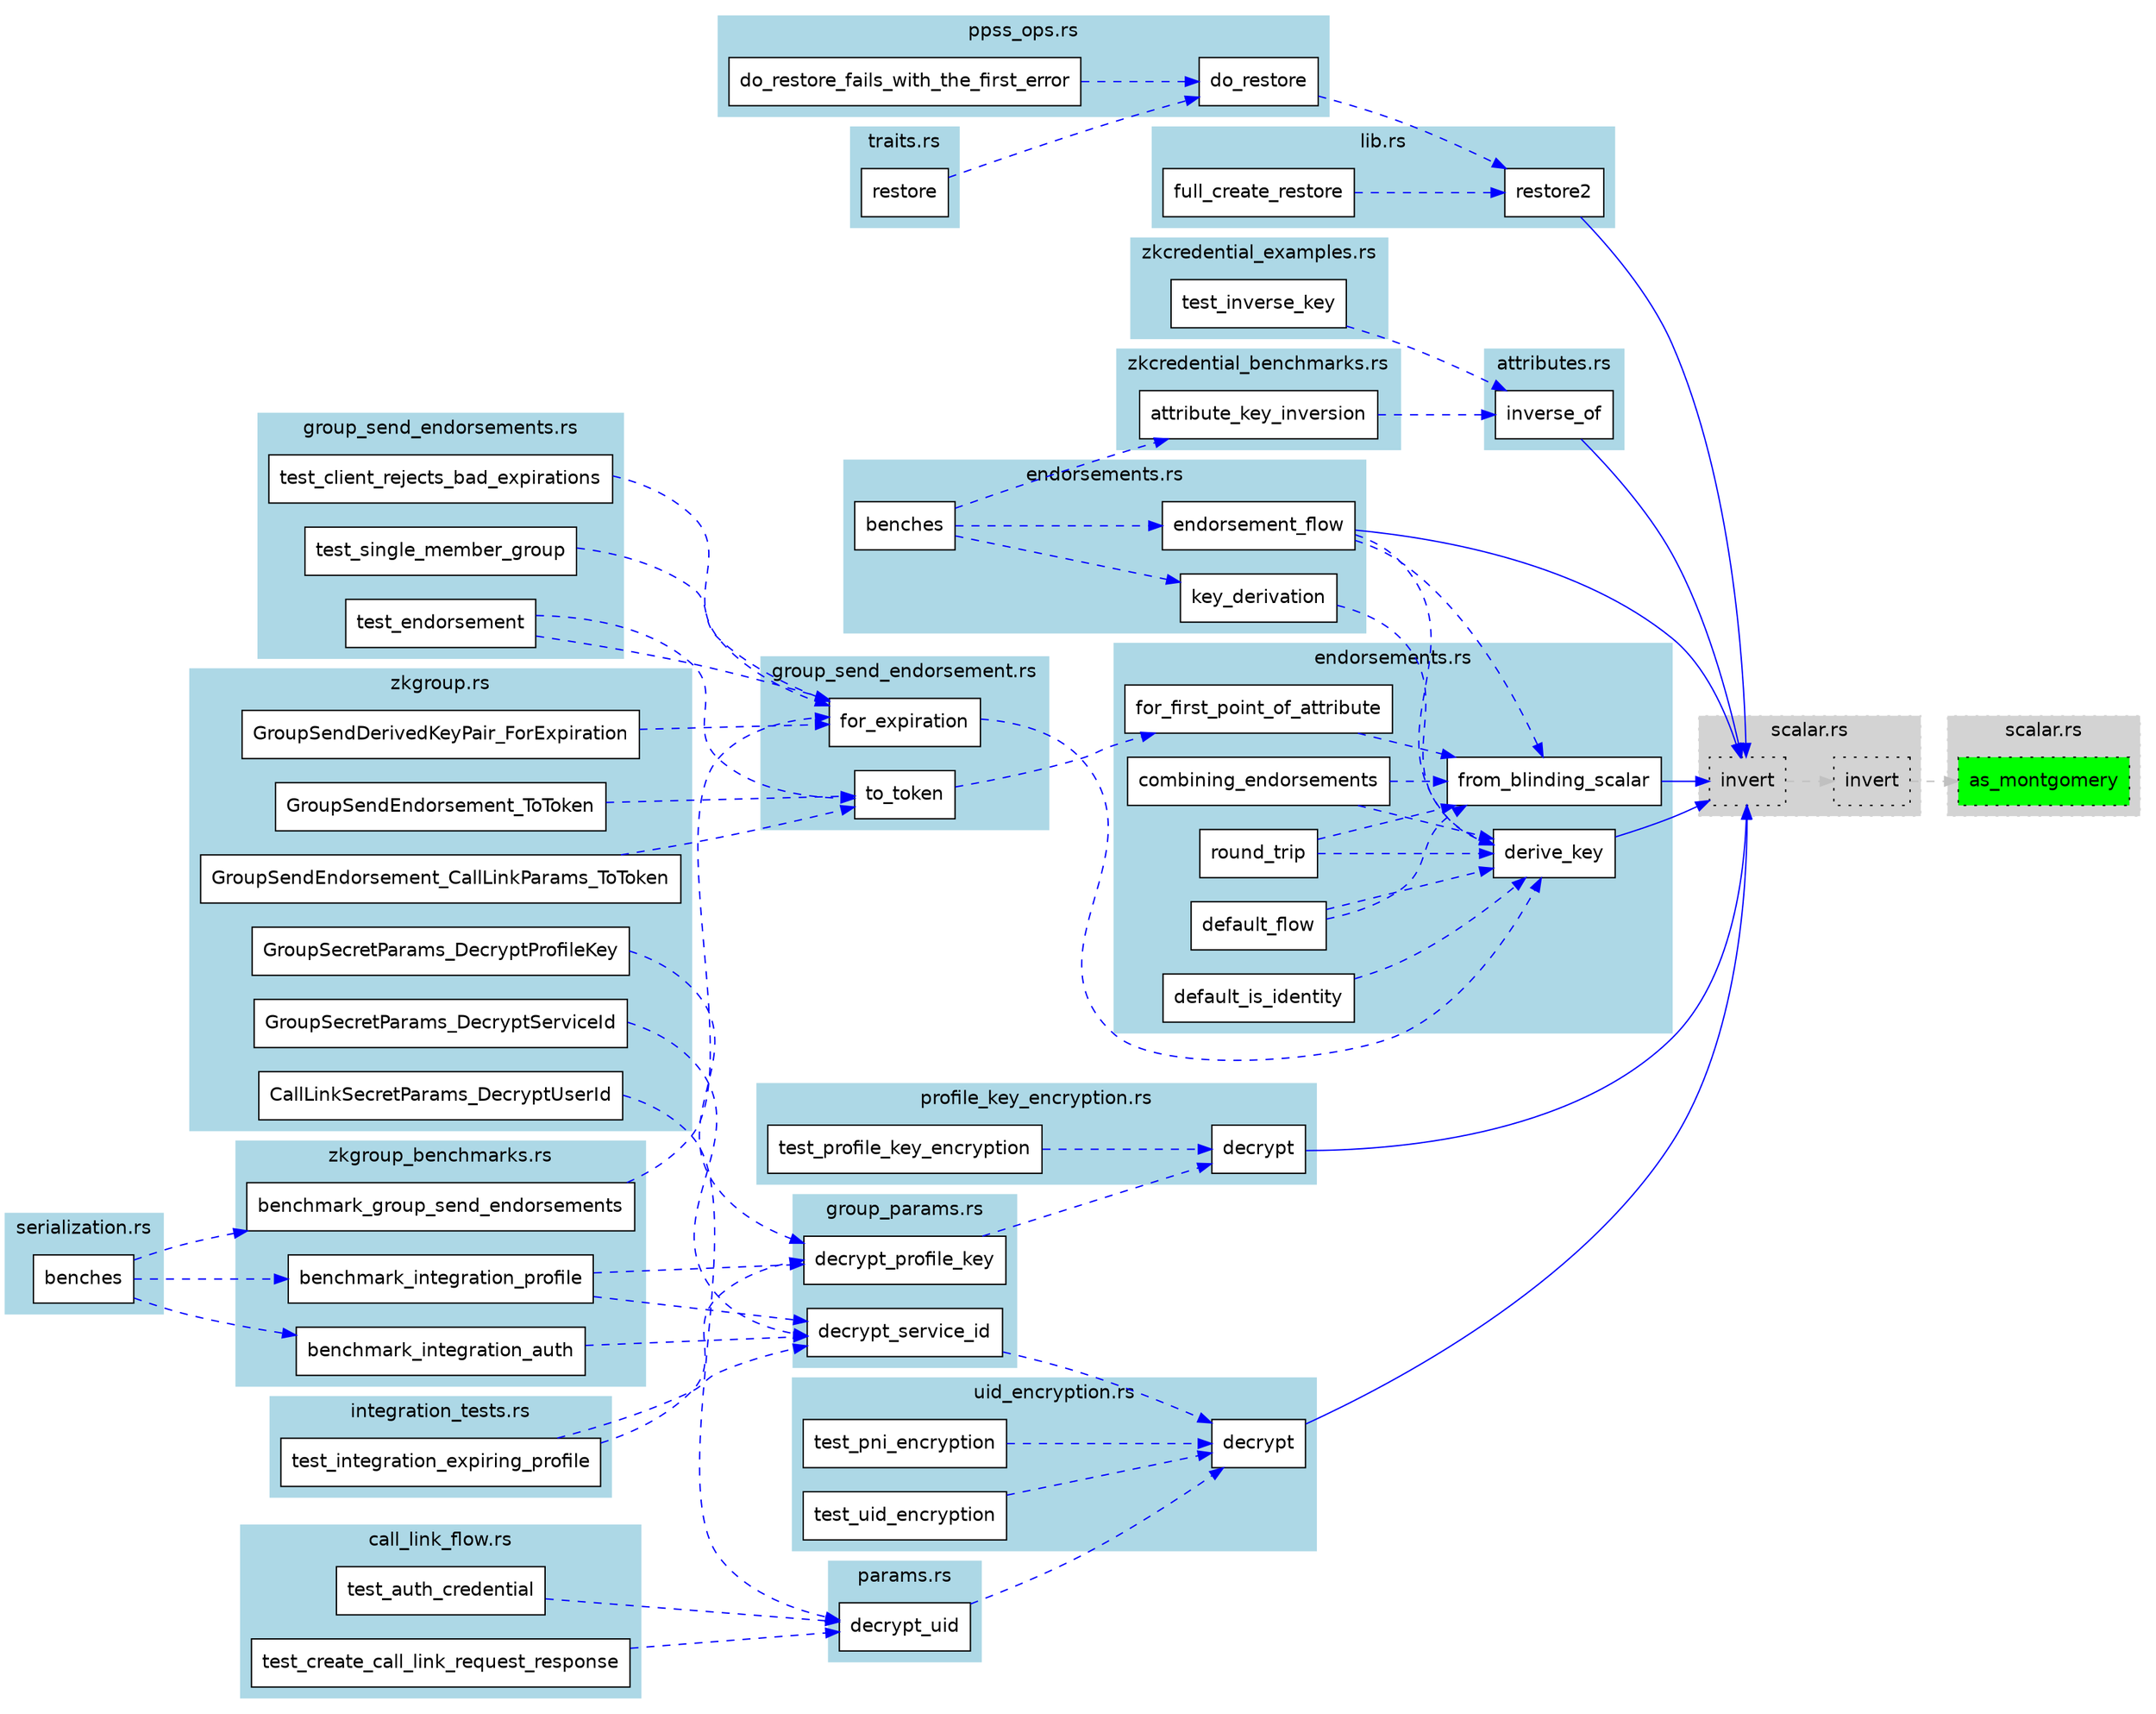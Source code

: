 digraph function_subgraph {
  rankdir=LR;
  node [shape=box, style=filled, fontname=Helvetica];
  edge [color=gray];

  subgraph cluster_0 {
    label = "scalar.rs";
    style=filled;
    color=lightgrey;
    style="filled,dotted";
    fontname=Helvetica;
    "rust-analyzer cargo curve25519-dalek 4.1.3 backend/serial/u64/scalar/impl#[Scalar52]as_montgomery()." [label="as_montgomery", tooltip="    pub fn as_montgomery(&self) -> Scalar52 {         Scalar52::montgomery_mul(self, &constants::RR)     }", fillcolor=green, style="filled,dotted"]
  }
  subgraph cluster_1 {
    label = "scalar.rs";
    style=filled;
    color=lightgrey;
    style="filled,dotted";
    fontname=Helvetica;
    "rust-analyzer cargo curve25519-dalek 4.1.3 scalar/impl#[Scalar]invert()." [label="invert", tooltip="    pub fn invert(&self) -> Scalar {         self.unpack().invert().pack()     }", fillcolor=lightgray, style="filled,dotted"]
    "rust-analyzer cargo curve25519-dalek 4.1.3 scalar/impl#[`backend::serial::u64::scalar::Scalar52`]invert()." [label="invert", tooltip="    pub fn invert(&self) -> UnpackedScalar {         self.as_montgomery().montgomery_invert().from_montgomery()     }", fillcolor=lightgray, style="filled,dotted"]
  }
  subgraph cluster_2 {
    label = "zkgroup.rs";
    style=filled;
    color=lightblue;
    fontname=Helvetica;
    "rust-analyzer cargo libsignal-bridge 0.1.0 zkgroup/GroupSendEndorsement_CallLinkParams_ToToken()." [label="GroupSendEndorsement_CallLinkParams_ToToken", tooltip="fn GroupSendEndorsement_CallLinkParams_ToToken(     endorsement: &[u8],     call_link_secret_params_serialized: &[u8], ) -> Vec<u8> {     let call_link_params =         zkgroup::deserialize::<CallLink...", fillcolor=white, style="filled"]
    "rust-analyzer cargo libsignal-bridge 0.1.0 zkgroup/GroupSecretParams_DecryptServiceId()." [label="GroupSecretParams_DecryptServiceId", tooltip="fn GroupSecretParams_DecryptServiceId(     params: Serialized<GroupSecretParams>,     ciphertext: Serialized<UuidCiphertext>, ) -> Result<ServiceId, ZkGroupVerificationFailure> {     params.decrypt_se...", fillcolor=white, style="filled"]
    "rust-analyzer cargo libsignal-bridge 0.1.0 zkgroup/GroupSendDerivedKeyPair_ForExpiration()." [label="GroupSendDerivedKeyPair_ForExpiration", tooltip="fn GroupSendDerivedKeyPair_ForExpiration(     expiration: Timestamp,     server_params: &ServerSecretParams, ) -> Vec<u8> {     zkgroup::serialize(&GroupSendDerivedKeyPair::for_expiration(         exp...", fillcolor=white, style="filled"]
    "rust-analyzer cargo libsignal-bridge 0.1.0 zkgroup/GroupSecretParams_DecryptProfileKey()." [label="GroupSecretParams_DecryptProfileKey", tooltip="fn GroupSecretParams_DecryptProfileKey(     params: Serialized<GroupSecretParams>,     profile_key: Serialized<ProfileKeyCiphertext>,     user_id: Aci, ) -> Result<Serialized<ProfileKey>, ZkGroupVerif...", fillcolor=white, style="filled"]
    "rust-analyzer cargo libsignal-bridge 0.1.0 zkgroup/CallLinkSecretParams_DecryptUserId()." [label="CallLinkSecretParams_DecryptUserId", tooltip="fn CallLinkSecretParams_DecryptUserId(     params_bytes: &[u8],     user_id: Serialized<UuidCiphertext>, ) -> Result<Aci, ZkGroupVerificationFailure> {     let params = zkgroup::deserialize::<CallLink...", fillcolor=white, style="filled"]
    "rust-analyzer cargo libsignal-bridge 0.1.0 zkgroup/GroupSendEndorsement_ToToken()." [label="GroupSendEndorsement_ToToken", tooltip="fn GroupSendEndorsement_ToToken(     endorsement: &[u8],     group_params: Serialized<GroupSecretParams>, ) -> Vec<u8> {     let endorsement = zkgroup::deserialize::<GroupSendEndorsement>(endorsement)...", fillcolor=white, style="filled"]
  }
  subgraph cluster_3 {
    label = "ppss_ops.rs";
    style=filled;
    color=lightblue;
    fontname=Helvetica;
    "rust-analyzer cargo libsignal-net 0.1.0 svrb/ppss_ops/do_restore()." [label="do_restore", tooltip="pub async fn do_restore<Env: PpssSetup>(     connect_results: impl IntoConnectionResults,     password: &[u8], ) -> Result<Secret, Error> {     let mut rng = OsRng.unwrap_err();     let ConnectionCont...", fillcolor=white, style="filled"]
    "rust-analyzer cargo libsignal-net 0.1.0 svrb/ppss_ops/test/do_restore_fails_with_the_first_error()." [label="do_restore_fails_with_the_first_error", tooltip="    async fn do_restore_fails_with_the_first_error() {         let result = do_restore::<TestEnv>(NotConnectedResults, b' ' ).await;         assert_matches!(result, Err(crate::svrb::Error::ConnectionT...", fillcolor=white, style="filled"]
  }
  subgraph cluster_4 {
    label = "traits.rs";
    style=filled;
    color=lightblue;
    fontname=Helvetica;
    "rust-analyzer cargo libsignal-net 0.1.0 svrb/traits/impl#[T][Restore]restore()." [label="restore", tooltip="    async fn restore(&self, password: &[u8]) -> Result<Secret, Error> {         ppss_ops::do_restore::<T::Env>(self.connect().await, password).await     }", fillcolor=white, style="filled"]
  }
  subgraph cluster_5 {
    label = "lib.rs";
    style=filled;
    color=lightblue;
    fontname=Helvetica;
    "rust-analyzer cargo libsignal-svrb 0.1.0 test/full_create_restore()." [label="full_create_restore", tooltip="    fn full_create_restore() {         let mut rng = OsRng.unwrap_err();         let server_ids = vec![1u64, 2u64, 3u64];         let mut servers = server_ids             .iter()             .map(|_| ...", fillcolor=white, style="filled"]
    "rust-analyzer cargo libsignal-svrb 0.1.0 impl#[`Restore1<'a>`]restore2()." [label="restore2", tooltip="    pub fn restore2<R: Rng + CryptoRng>(         self,         responses1_bytes: &[Vec<u8>],         handshake_hashes: &[&[u8]],         rng: &mut R,     ) -> Result<Restore2<'a>, Error> {         if ...", fillcolor=white, style="filled"]
  }
  subgraph cluster_6 {
    label = "endorsements.rs";
    style=filled;
    color=lightblue;
    fontname=Helvetica;
    "rust-analyzer cargo zkcredential 0.1.0 benches()." [label="benches", tooltip="criterion_group!(benches, endorsement_flow, key_derivation); criterion_main!(benches);", fillcolor=white, style="filled"]
    "rust-analyzer cargo zkcredential 0.1.0 key_derivation()." [label="key_derivation", tooltip="fn key_derivation(c: &mut Criterion) {     let root_key = ServerRootKeyPair::generate([42; RANDOMNESS_LEN]);      let mut info_sho = poksho::ShoHmacSha256::new(b' ExampleEndorsements' );     info_sho....", fillcolor=white, style="filled"]
    "rust-analyzer cargo zkcredential 0.1.0 endorsement_flow()." [label="endorsement_flow", tooltip="fn endorsement_flow(c: &mut Criterion) {     let mut group = c.benchmark_group(' endorsements' );      let mut input_sho = poksho::ShoSha256::new(b' test' );     let inputs: Vec<RistrettoPoint> = (0.....", fillcolor=white, style="filled"]
  }
  subgraph cluster_7 {
    label = "zkcredential_benchmarks.rs";
    style=filled;
    color=lightblue;
    fontname=Helvetica;
    "rust-analyzer cargo zkcredential 0.1.0 attribute_key_inversion()." [label="attribute_key_inversion", tooltip="fn attribute_key_inversion(c: &mut Criterion) {     let mut sho = poksho::ShoSha256::new(b' test' );     let key_pair = KeyPair::<ExampleDomain>::derive_from(&mut sho);      c.bench_function(' KeyPair...", fillcolor=white, style="filled"]
  }
  subgraph cluster_8 {
    label = "attributes.rs";
    style=filled;
    color=lightblue;
    fontname=Helvetica;
    "rust-analyzer cargo zkcredential 0.1.0 attributes/impl#[`KeyPair<D>`]inverse_of()." [label="inverse_of", tooltip="    pub fn inverse_of<D2: Domain>(other: &KeyPair<D2>) -> Self {         assert_ne!(             D::ID,             D2::ID,             ' You must provide a new domain for an inverse key'          ); ...", fillcolor=white, style="filled"]
  }
  subgraph cluster_9 {
    label = "endorsements.rs";
    style=filled;
    color=lightblue;
    fontname=Helvetica;
    "rust-analyzer cargo zkcredential 0.1.0 endorsements/impl#[ClientDecryptionKey]from_blinding_scalar()." [label="from_blinding_scalar", tooltip="    pub fn from_blinding_scalar(scalar: Scalar) -> Self {         Self {             a_inv: scalar.invert(),         }     }", fillcolor=white, style="filled"]
    "rust-analyzer cargo zkcredential 0.1.0 endorsements/tests/round_trip()." [label="round_trip", tooltip="        fn round_trip<T: Serialize + for<'a> Deserialize<'a> + PartialDefault>(             value: &T,             expected_len: usize,         ) {             let bincode_options = bincode::DefaultOp...", fillcolor=white, style="filled"]
    "rust-analyzer cargo zkcredential 0.1.0 endorsements/tests/default_is_identity()." [label="default_is_identity", tooltip="    fn default_is_identity() {         assert_eq!(Endorsement::combine([]).R, Endorsement::default().R);          let mut input_sho = poksho::ShoSha256::new(b' test' );         let root_key = ServerRo...", fillcolor=white, style="filled"]
    "rust-analyzer cargo zkcredential 0.1.0 endorsements/tests/default_flow()." [label="default_flow", tooltip="    fn default_flow() {         let mut input_sho = poksho::ShoSha256::new(b' test' );         let root_key = ServerRootKeyPair::generate([42; RANDOMNESS_LEN]);          // Client          let client_...", fillcolor=white, style="filled"]
    "rust-analyzer cargo zkcredential 0.1.0 endorsements/impl#[ServerRootKeyPair]derive_key()." [label="derive_key", tooltip="    pub fn derive_key(&self, mut tag_info: impl ShoApi) -> ServerDerivedKeyPair {         let t = tag_info.get_scalar();         ServerDerivedKeyPair {             sk_prime: (self.sk + t).invert(),   ...", fillcolor=white, style="filled"]
    "rust-analyzer cargo zkcredential 0.1.0 endorsements/tests/combining_endorsements()." [label="combining_endorsements", tooltip="    fn combining_endorsements() {         let mut input_sho = poksho::ShoSha256::new(b' test' );         let root_key = ServerRootKeyPair::generate([42; RANDOMNESS_LEN]);          // Client          l...", fillcolor=white, style="filled"]
    "rust-analyzer cargo zkcredential 0.1.0 endorsements/impl#[ClientDecryptionKey]for_first_point_of_attribute()." [label="for_first_point_of_attribute", tooltip="    pub fn for_first_point_of_attribute<D>(key_pair: &crate::attributes::KeyPair<D>) -> Self {         Self::from_blinding_scalar(key_pair.a1)     }", fillcolor=white, style="filled"]
  }
  subgraph cluster_10 {
    label = "serialization.rs";
    style=filled;
    color=lightblue;
    fontname=Helvetica;
    "rust-analyzer cargo zkgroup 0.9.0 benches()." [label="benches", tooltip="criterion_group!(benches, bench_server_param_serialization,); criterion_main!(benches);", fillcolor=white, style="filled"]
  }
  subgraph cluster_11 {
    label = "zkgroup_benchmarks.rs";
    style=filled;
    color=lightblue;
    fontname=Helvetica;
    "rust-analyzer cargo zkgroup 0.9.0 benchmark_integration_profile()." [label="benchmark_integration_profile", tooltip="pub fn benchmark_integration_profile(c: &mut Criterion) {     // SERVER     let server_secret_params = zkgroup::ServerSecretParams::generate(zkgroup::TEST_ARRAY_32);     let server_public_params = ser...", fillcolor=white, style="filled"]
    "rust-analyzer cargo zkgroup 0.9.0 benchmark_group_send_endorsements()." [label="benchmark_group_send_endorsements", tooltip="pub fn benchmark_group_send_endorsements(c: &mut Criterion) {     const DAY_ALIGNED_TIMESTAMP: zkgroup::Timestamp =         zkgroup::Timestamp::from_epoch_seconds(1681344000); // 2023-04-13 00:00:00 U...", fillcolor=white, style="filled"]
    "rust-analyzer cargo zkgroup 0.9.0 benchmark_integration_auth()." [label="benchmark_integration_auth", tooltip="fn benchmark_integration_auth(c: &mut Criterion) {     let server_secret_params = zkgroup::ServerSecretParams::generate(zkgroup::TEST_ARRAY_32);     let server_public_params = server_secret_params.get...", fillcolor=white, style="filled"]
  }
  subgraph cluster_12 {
    label = "params.rs";
    style=filled;
    color=lightblue;
    fontname=Helvetica;
    "rust-analyzer cargo zkgroup 0.9.0 api/call_links/params/impl#[CallLinkSecretParams]decrypt_uid()." [label="decrypt_uid", tooltip="    pub fn decrypt_uid(         &self,         ciphertext: api::groups::UuidCiphertext,     ) -> Result<libsignal_core::Aci, ZkGroupVerificationFailure> {         let uid = crypto::uid_encryption::Uid...", fillcolor=white, style="filled"]
  }
  subgraph cluster_13 {
    label = "group_params.rs";
    style=filled;
    color=lightblue;
    fontname=Helvetica;
    "rust-analyzer cargo zkgroup 0.9.0 api/groups/group_params/impl#[GroupSecretParams]decrypt_profile_key()." [label="decrypt_profile_key", tooltip="    pub fn decrypt_profile_key(         &self,         ciphertext: api::groups::ProfileKeyCiphertext,         user_id: libsignal_core::Aci,     ) -> Result<api::profiles::ProfileKey, ZkGroupVerificati...", fillcolor=white, style="filled"]
    "rust-analyzer cargo zkgroup 0.9.0 api/groups/group_params/impl#[GroupSecretParams]decrypt_service_id()." [label="decrypt_service_id", tooltip="    pub fn decrypt_service_id(         &self,         ciphertext: api::groups::UuidCiphertext,     ) -> Result<libsignal_core::ServiceId, ZkGroupVerificationFailure> {         crypto::uid_encryption::...", fillcolor=white, style="filled"]
  }
  subgraph cluster_14 {
    label = "group_send_endorsement.rs";
    style=filled;
    color=lightblue;
    fontname=Helvetica;
    "rust-analyzer cargo zkgroup 0.9.0 api/groups/group_send_endorsement/impl#[GroupSendDerivedKeyPair]for_expiration()." [label="for_expiration", tooltip="    pub fn for_expiration(         expiration: Timestamp,         root: impl AsRef<zkcredential::endorsements::ServerRootKeyPair>,     ) -> Self {         Self {             reserved: ReservedByte::de...", fillcolor=white, style="filled"]
    "rust-analyzer cargo zkgroup 0.9.0 api/groups/group_send_endorsement/impl#[GroupSendEndorsement]to_token()." [label="to_token", tooltip="    pub fn to_token<T: AsRef<uid_encryption::KeyPair>>(&self, key_pair: T) -> GroupSendToken {         let client_key =             zkcredential::endorsements::ClientDecryptionKey::for_first_point_of_...", fillcolor=white, style="filled"]
  }
  subgraph cluster_15 {
    label = "profile_key_encryption.rs";
    style=filled;
    color=lightblue;
    fontname=Helvetica;
    "rust-analyzer cargo zkgroup 0.9.0 crypto/profile_key_encryption/impl#[ProfileKeyEncryptionDomain]decrypt()." [label="decrypt", tooltip="    pub(crate) fn decrypt(         key_pair: &KeyPair,         ciphertext: &Ciphertext,         uid_bytes: UidBytes,     ) -> Result<profile_key_struct::ProfileKeyStruct, ZkGroupVerificationFailure> {...", fillcolor=white, style="filled"]
    "rust-analyzer cargo zkgroup 0.9.0 crypto/profile_key_encryption/tests/test_profile_key_encryption()." [label="test_profile_key_encryption", tooltip="    fn test_profile_key_encryption() {         let master_key = TEST_ARRAY_32_1;         let mut sho = Sho::new(b' Test_Profile_Key_Encryption' , &master_key);          //let system = SystemParams::ge...", fillcolor=white, style="filled"]
  }
  subgraph cluster_16 {
    label = "uid_encryption.rs";
    style=filled;
    color=lightblue;
    fontname=Helvetica;
    "rust-analyzer cargo zkgroup 0.9.0 crypto/uid_encryption/tests/test_uid_encryption()." [label="test_uid_encryption", tooltip="    fn test_uid_encryption() {         let master_key = TEST_ARRAY_32;         let mut sho = Sho::new(b' Test_Uid_Encryption' , &master_key);          //let system = SystemParams::generate();         ...", fillcolor=white, style="filled"]
    "rust-analyzer cargo zkgroup 0.9.0 crypto/uid_encryption/tests/test_pni_encryption()." [label="test_pni_encryption", tooltip="    fn test_pni_encryption() {         let mut sho = Sho::new(b' Test_Pni_Encryption' , &[]);         let key_pair = KeyPair::derive_from(sho.as_mut());          let pni = libsignal_core::Pni::from_uu...", fillcolor=white, style="filled"]
    "rust-analyzer cargo zkgroup 0.9.0 crypto/uid_encryption/impl#[UidEncryptionDomain]decrypt()." [label="decrypt", tooltip="    pub(crate) fn decrypt(         key_pair: &KeyPair,         ciphertext: &Ciphertext,     ) -> Result<libsignal_core::ServiceId, ZkGroupVerificationFailure> {         let M2 = key_pair             ....", fillcolor=white, style="filled"]
  }
  subgraph cluster_17 {
    label = "zkcredential_examples.rs";
    style=filled;
    color=lightblue;
    fontname=Helvetica;
    "rust-analyzer cargo zkgroup 0.9.0 crypto/zkcredential_examples/test_inverse_key()." [label="test_inverse_key", tooltip="fn test_inverse_key() {     let aci = libsignal_core::Aci::from_uuid_bytes(TEST_ARRAY_16);     let uid = UidStruct::from_service_id(aci.into());      let mut sho = Sho::new(b' test_inverse_key' , b' '...", fillcolor=white, style="filled"]
  }
  subgraph cluster_18 {
    label = "call_link_flow.rs";
    style=filled;
    color=lightblue;
    fontname=Helvetica;
    "rust-analyzer cargo zkgroup 0.9.0 test_create_call_link_request_response()." [label="test_create_call_link_request_response", tooltip="fn test_create_call_link_request_response() {     let randomness0: RandomnessBytes = [0x42u8; RANDOMNESS_LEN];     let randomness1: RandomnessBytes = [0x43u8; RANDOMNESS_LEN];     let randomness2: Ran...", fillcolor=white, style="filled"]
    "rust-analyzer cargo zkgroup 0.9.0 test_auth_credential()." [label="test_auth_credential", tooltip="fn test_auth_credential() {     let randomness1: RandomnessBytes = [0x43u8; RANDOMNESS_LEN];     let randomness2: RandomnessBytes = [0x44u8; RANDOMNESS_LEN];     let randomness3: RandomnessBytes = [0x...", fillcolor=white, style="filled"]
  }
  subgraph cluster_19 {
    label = "group_send_endorsements.rs";
    style=filled;
    color=lightblue;
    fontname=Helvetica;
    "rust-analyzer cargo zkgroup 0.9.0 test_endorsement()." [label="test_endorsement", tooltip="fn test_endorsement() {     let randomness1: RandomnessBytes = [0x43u8; RANDOMNESS_LEN];     let randomness2: RandomnessBytes = [0x44u8; RANDOMNESS_LEN];     let randomness3: RandomnessBytes = [0x45u8...", fillcolor=white, style="filled"]
    "rust-analyzer cargo zkgroup 0.9.0 test_single_member_group()." [label="test_single_member_group", tooltip="fn test_single_member_group() {     let randomness1: RandomnessBytes = [0x43u8; RANDOMNESS_LEN];     let randomness2: RandomnessBytes = [0x44u8; RANDOMNESS_LEN];     let randomness3: RandomnessBytes =...", fillcolor=white, style="filled"]
    "rust-analyzer cargo zkgroup 0.9.0 test_client_rejects_bad_expirations()." [label="test_client_rejects_bad_expirations", tooltip="fn test_client_rejects_bad_expirations() {     let randomness1: RandomnessBytes = [0x43u8; RANDOMNESS_LEN];     let randomness2: RandomnessBytes = [0x44u8; RANDOMNESS_LEN];     let randomness3: Random...", fillcolor=white, style="filled"]
  }
  subgraph cluster_20 {
    label = "integration_tests.rs";
    style=filled;
    color=lightblue;
    fontname=Helvetica;
    "rust-analyzer cargo zkgroup 0.9.0 test_integration_expiring_profile()." [label="test_integration_expiring_profile", tooltip="fn test_integration_expiring_profile() {     // SERVER     let server_secret_params = zkgroup::ServerSecretParams::generate(zkgroup::TEST_ARRAY_32);     let server_public_params = server_secret_params...", fillcolor=white, style="filled"]
  }

  "rust-analyzer cargo zkgroup 0.9.0 crypto/profile_key_encryption/impl#[ProfileKeyEncryptionDomain]decrypt()." -> "rust-analyzer cargo curve25519-dalek 4.1.3 scalar/impl#[Scalar]invert()." [color=blue]
  "rust-analyzer cargo zkcredential 0.1.0 benches()." -> "rust-analyzer cargo zkcredential 0.1.0 endorsement_flow()." [color=blue, style=dashed]
  "rust-analyzer cargo zkcredential 0.1.0 benches()." -> "rust-analyzer cargo zkcredential 0.1.0 key_derivation()." [color=blue, style=dashed]
  "rust-analyzer cargo zkcredential 0.1.0 benches()." -> "rust-analyzer cargo zkcredential 0.1.0 attribute_key_inversion()." [color=blue, style=dashed]
  "rust-analyzer cargo zkgroup 0.9.0 test_integration_expiring_profile()." -> "rust-analyzer cargo zkgroup 0.9.0 api/groups/group_params/impl#[GroupSecretParams]decrypt_profile_key()." [color=blue, style=dashed]
  "rust-analyzer cargo zkgroup 0.9.0 test_integration_expiring_profile()." -> "rust-analyzer cargo zkgroup 0.9.0 api/groups/group_params/impl#[GroupSecretParams]decrypt_service_id()." [color=blue, style=dashed]
  "rust-analyzer cargo zkcredential 0.1.0 attributes/impl#[`KeyPair<D>`]inverse_of()." -> "rust-analyzer cargo curve25519-dalek 4.1.3 scalar/impl#[Scalar]invert()." [color=blue]
  "rust-analyzer cargo zkcredential 0.1.0 endorsements/impl#[ClientDecryptionKey]from_blinding_scalar()." -> "rust-analyzer cargo curve25519-dalek 4.1.3 scalar/impl#[Scalar]invert()." [color=blue]
  "rust-analyzer cargo zkgroup 0.9.0 crypto/uid_encryption/tests/test_uid_encryption()." -> "rust-analyzer cargo zkgroup 0.9.0 crypto/uid_encryption/impl#[UidEncryptionDomain]decrypt()." [color=blue, style=dashed]
  "rust-analyzer cargo libsignal-svrb 0.1.0 test/full_create_restore()." -> "rust-analyzer cargo libsignal-svrb 0.1.0 impl#[`Restore1<'a>`]restore2()." [color=blue, style=dashed]
  "rust-analyzer cargo zkgroup 0.9.0 crypto/uid_encryption/tests/test_pni_encryption()." -> "rust-analyzer cargo zkgroup 0.9.0 crypto/uid_encryption/impl#[UidEncryptionDomain]decrypt()." [color=blue, style=dashed]
  "rust-analyzer cargo zkgroup 0.9.0 benches()." -> "rust-analyzer cargo zkgroup 0.9.0 benchmark_group_send_endorsements()." [color=blue, style=dashed]
  "rust-analyzer cargo zkgroup 0.9.0 benches()." -> "rust-analyzer cargo zkgroup 0.9.0 benchmark_integration_auth()." [color=blue, style=dashed]
  "rust-analyzer cargo zkgroup 0.9.0 benches()." -> "rust-analyzer cargo zkgroup 0.9.0 benchmark_integration_profile()." [color=blue, style=dashed]
  "rust-analyzer cargo zkgroup 0.9.0 test_endorsement()." -> "rust-analyzer cargo zkgroup 0.9.0 api/groups/group_send_endorsement/impl#[GroupSendDerivedKeyPair]for_expiration()." [color=blue, style=dashed]
  "rust-analyzer cargo zkgroup 0.9.0 test_endorsement()." -> "rust-analyzer cargo zkgroup 0.9.0 api/groups/group_send_endorsement/impl#[GroupSendEndorsement]to_token()." [color=blue, style=dashed]
  "rust-analyzer cargo zkgroup 0.9.0 test_single_member_group()." -> "rust-analyzer cargo zkgroup 0.9.0 api/groups/group_send_endorsement/impl#[GroupSendDerivedKeyPair]for_expiration()." [color=blue, style=dashed]
  "rust-analyzer cargo zkgroup 0.9.0 api/groups/group_send_endorsement/impl#[GroupSendDerivedKeyPair]for_expiration()." -> "rust-analyzer cargo zkcredential 0.1.0 endorsements/impl#[ServerRootKeyPair]derive_key()." [color=blue, style=dashed]
  "rust-analyzer cargo libsignal-svrb 0.1.0 impl#[`Restore1<'a>`]restore2()." -> "rust-analyzer cargo curve25519-dalek 4.1.3 scalar/impl#[Scalar]invert()." [color=blue]
  "rust-analyzer cargo zkgroup 0.9.0 crypto/uid_encryption/impl#[UidEncryptionDomain]decrypt()." -> "rust-analyzer cargo curve25519-dalek 4.1.3 scalar/impl#[Scalar]invert()." [color=blue]
  "rust-analyzer cargo zkgroup 0.9.0 test_create_call_link_request_response()." -> "rust-analyzer cargo zkgroup 0.9.0 api/call_links/params/impl#[CallLinkSecretParams]decrypt_uid()." [color=blue, style=dashed]
  "rust-analyzer cargo zkcredential 0.1.0 endorsements/tests/round_trip()." -> "rust-analyzer cargo zkcredential 0.1.0 endorsements/impl#[ClientDecryptionKey]from_blinding_scalar()." [color=blue, style=dashed]
  "rust-analyzer cargo zkcredential 0.1.0 endorsements/tests/round_trip()." -> "rust-analyzer cargo zkcredential 0.1.0 endorsements/impl#[ServerRootKeyPair]derive_key()." [color=blue, style=dashed]
  "rust-analyzer cargo libsignal-bridge 0.1.0 zkgroup/GroupSendEndorsement_CallLinkParams_ToToken()." -> "rust-analyzer cargo zkgroup 0.9.0 api/groups/group_send_endorsement/impl#[GroupSendEndorsement]to_token()." [color=blue, style=dashed]
  "rust-analyzer cargo zkcredential 0.1.0 endorsements/tests/default_is_identity()." -> "rust-analyzer cargo zkcredential 0.1.0 endorsements/impl#[ServerRootKeyPair]derive_key()." [color=blue, style=dashed]
  "rust-analyzer cargo libsignal-net 0.1.0 svrb/traits/impl#[T][Restore]restore()." -> "rust-analyzer cargo libsignal-net 0.1.0 svrb/ppss_ops/do_restore()." [color=blue, style=dashed]
  "rust-analyzer cargo libsignal-net 0.1.0 svrb/ppss_ops/do_restore()." -> "rust-analyzer cargo libsignal-svrb 0.1.0 impl#[`Restore1<'a>`]restore2()." [color=blue, style=dashed]
  "rust-analyzer cargo libsignal-bridge 0.1.0 zkgroup/GroupSecretParams_DecryptServiceId()." -> "rust-analyzer cargo zkgroup 0.9.0 api/groups/group_params/impl#[GroupSecretParams]decrypt_service_id()." [color=blue, style=dashed]
  "rust-analyzer cargo zkgroup 0.9.0 benchmark_integration_profile()." -> "rust-analyzer cargo zkgroup 0.9.0 api/groups/group_params/impl#[GroupSecretParams]decrypt_service_id()." [color=blue, style=dashed]
  "rust-analyzer cargo zkgroup 0.9.0 benchmark_integration_profile()." -> "rust-analyzer cargo zkgroup 0.9.0 api/groups/group_params/impl#[GroupSecretParams]decrypt_profile_key()." [color=blue, style=dashed]
  "rust-analyzer cargo curve25519-dalek 4.1.3 scalar/impl#[Scalar]invert()." -> "rust-analyzer cargo curve25519-dalek 4.1.3 scalar/impl#[`backend::serial::u64::scalar::Scalar52`]invert()." [color=gray, style=dashed]
  "rust-analyzer cargo zkgroup 0.9.0 benchmark_group_send_endorsements()." -> "rust-analyzer cargo zkgroup 0.9.0 api/groups/group_send_endorsement/impl#[GroupSendDerivedKeyPair]for_expiration()." [color=blue, style=dashed]
  "rust-analyzer cargo zkcredential 0.1.0 key_derivation()." -> "rust-analyzer cargo zkcredential 0.1.0 endorsements/impl#[ServerRootKeyPair]derive_key()." [color=blue, style=dashed]
  "rust-analyzer cargo zkgroup 0.9.0 crypto/zkcredential_examples/test_inverse_key()." -> "rust-analyzer cargo zkcredential 0.1.0 attributes/impl#[`KeyPair<D>`]inverse_of()." [color=blue, style=dashed]
  "rust-analyzer cargo zkcredential 0.1.0 endorsement_flow()." -> "rust-analyzer cargo zkcredential 0.1.0 endorsements/impl#[ClientDecryptionKey]from_blinding_scalar()." [color=blue, style=dashed]
  "rust-analyzer cargo zkcredential 0.1.0 endorsement_flow()." -> "rust-analyzer cargo zkcredential 0.1.0 endorsements/impl#[ServerRootKeyPair]derive_key()." [color=blue, style=dashed]
  "rust-analyzer cargo zkcredential 0.1.0 endorsement_flow()." -> "rust-analyzer cargo curve25519-dalek 4.1.3 scalar/impl#[Scalar]invert()." [color=blue]
  "rust-analyzer cargo zkgroup 0.9.0 test_auth_credential()." -> "rust-analyzer cargo zkgroup 0.9.0 api/call_links/params/impl#[CallLinkSecretParams]decrypt_uid()." [color=blue, style=dashed]
  "rust-analyzer cargo zkcredential 0.1.0 endorsements/tests/default_flow()." -> "rust-analyzer cargo zkcredential 0.1.0 endorsements/impl#[ServerRootKeyPair]derive_key()." [color=blue, style=dashed]
  "rust-analyzer cargo zkcredential 0.1.0 endorsements/tests/default_flow()." -> "rust-analyzer cargo zkcredential 0.1.0 endorsements/impl#[ClientDecryptionKey]from_blinding_scalar()." [color=blue, style=dashed]
  "rust-analyzer cargo libsignal-bridge 0.1.0 zkgroup/GroupSendDerivedKeyPair_ForExpiration()." -> "rust-analyzer cargo zkgroup 0.9.0 api/groups/group_send_endorsement/impl#[GroupSendDerivedKeyPair]for_expiration()." [color=blue, style=dashed]
  "rust-analyzer cargo curve25519-dalek 4.1.3 scalar/impl#[`backend::serial::u64::scalar::Scalar52`]invert()." -> "rust-analyzer cargo curve25519-dalek 4.1.3 backend/serial/u64/scalar/impl#[Scalar52]as_montgomery()." [color=gray, style=dashed]
  "rust-analyzer cargo zkgroup 0.9.0 test_client_rejects_bad_expirations()." -> "rust-analyzer cargo zkgroup 0.9.0 api/groups/group_send_endorsement/impl#[GroupSendDerivedKeyPair]for_expiration()." [color=blue, style=dashed]
  "rust-analyzer cargo zkgroup 0.9.0 crypto/profile_key_encryption/tests/test_profile_key_encryption()." -> "rust-analyzer cargo zkgroup 0.9.0 crypto/profile_key_encryption/impl#[ProfileKeyEncryptionDomain]decrypt()." [color=blue, style=dashed]
  "rust-analyzer cargo libsignal-net 0.1.0 svrb/ppss_ops/test/do_restore_fails_with_the_first_error()." -> "rust-analyzer cargo libsignal-net 0.1.0 svrb/ppss_ops/do_restore()." [color=blue, style=dashed]
  "rust-analyzer cargo zkgroup 0.9.0 api/groups/group_params/impl#[GroupSecretParams]decrypt_profile_key()." -> "rust-analyzer cargo zkgroup 0.9.0 crypto/profile_key_encryption/impl#[ProfileKeyEncryptionDomain]decrypt()." [color=blue, style=dashed]
  "rust-analyzer cargo zkcredential 0.1.0 endorsements/impl#[ServerRootKeyPair]derive_key()." -> "rust-analyzer cargo curve25519-dalek 4.1.3 scalar/impl#[Scalar]invert()." [color=blue]
  "rust-analyzer cargo zkcredential 0.1.0 attribute_key_inversion()." -> "rust-analyzer cargo zkcredential 0.1.0 attributes/impl#[`KeyPair<D>`]inverse_of()." [color=blue, style=dashed]
  "rust-analyzer cargo libsignal-bridge 0.1.0 zkgroup/GroupSecretParams_DecryptProfileKey()." -> "rust-analyzer cargo zkgroup 0.9.0 api/groups/group_params/impl#[GroupSecretParams]decrypt_profile_key()." [color=blue, style=dashed]
  "rust-analyzer cargo libsignal-bridge 0.1.0 zkgroup/CallLinkSecretParams_DecryptUserId()." -> "rust-analyzer cargo zkgroup 0.9.0 api/call_links/params/impl#[CallLinkSecretParams]decrypt_uid()." [color=blue, style=dashed]
  "rust-analyzer cargo zkgroup 0.9.0 api/groups/group_params/impl#[GroupSecretParams]decrypt_service_id()." -> "rust-analyzer cargo zkgroup 0.9.0 crypto/uid_encryption/impl#[UidEncryptionDomain]decrypt()." [color=blue, style=dashed]
  "rust-analyzer cargo zkgroup 0.9.0 benchmark_integration_auth()." -> "rust-analyzer cargo zkgroup 0.9.0 api/groups/group_params/impl#[GroupSecretParams]decrypt_service_id()." [color=blue, style=dashed]
  "rust-analyzer cargo libsignal-bridge 0.1.0 zkgroup/GroupSendEndorsement_ToToken()." -> "rust-analyzer cargo zkgroup 0.9.0 api/groups/group_send_endorsement/impl#[GroupSendEndorsement]to_token()." [color=blue, style=dashed]
  "rust-analyzer cargo zkgroup 0.9.0 api/call_links/params/impl#[CallLinkSecretParams]decrypt_uid()." -> "rust-analyzer cargo zkgroup 0.9.0 crypto/uid_encryption/impl#[UidEncryptionDomain]decrypt()." [color=blue, style=dashed]
  "rust-analyzer cargo zkcredential 0.1.0 endorsements/tests/combining_endorsements()." -> "rust-analyzer cargo zkcredential 0.1.0 endorsements/impl#[ClientDecryptionKey]from_blinding_scalar()." [color=blue, style=dashed]
  "rust-analyzer cargo zkcredential 0.1.0 endorsements/tests/combining_endorsements()." -> "rust-analyzer cargo zkcredential 0.1.0 endorsements/impl#[ServerRootKeyPair]derive_key()." [color=blue, style=dashed]
  "rust-analyzer cargo zkcredential 0.1.0 endorsements/impl#[ClientDecryptionKey]for_first_point_of_attribute()." -> "rust-analyzer cargo zkcredential 0.1.0 endorsements/impl#[ClientDecryptionKey]from_blinding_scalar()." [color=blue, style=dashed]
  "rust-analyzer cargo zkgroup 0.9.0 api/groups/group_send_endorsement/impl#[GroupSendEndorsement]to_token()." -> "rust-analyzer cargo zkcredential 0.1.0 endorsements/impl#[ClientDecryptionKey]for_first_point_of_attribute()." [color=blue, style=dashed]
}
